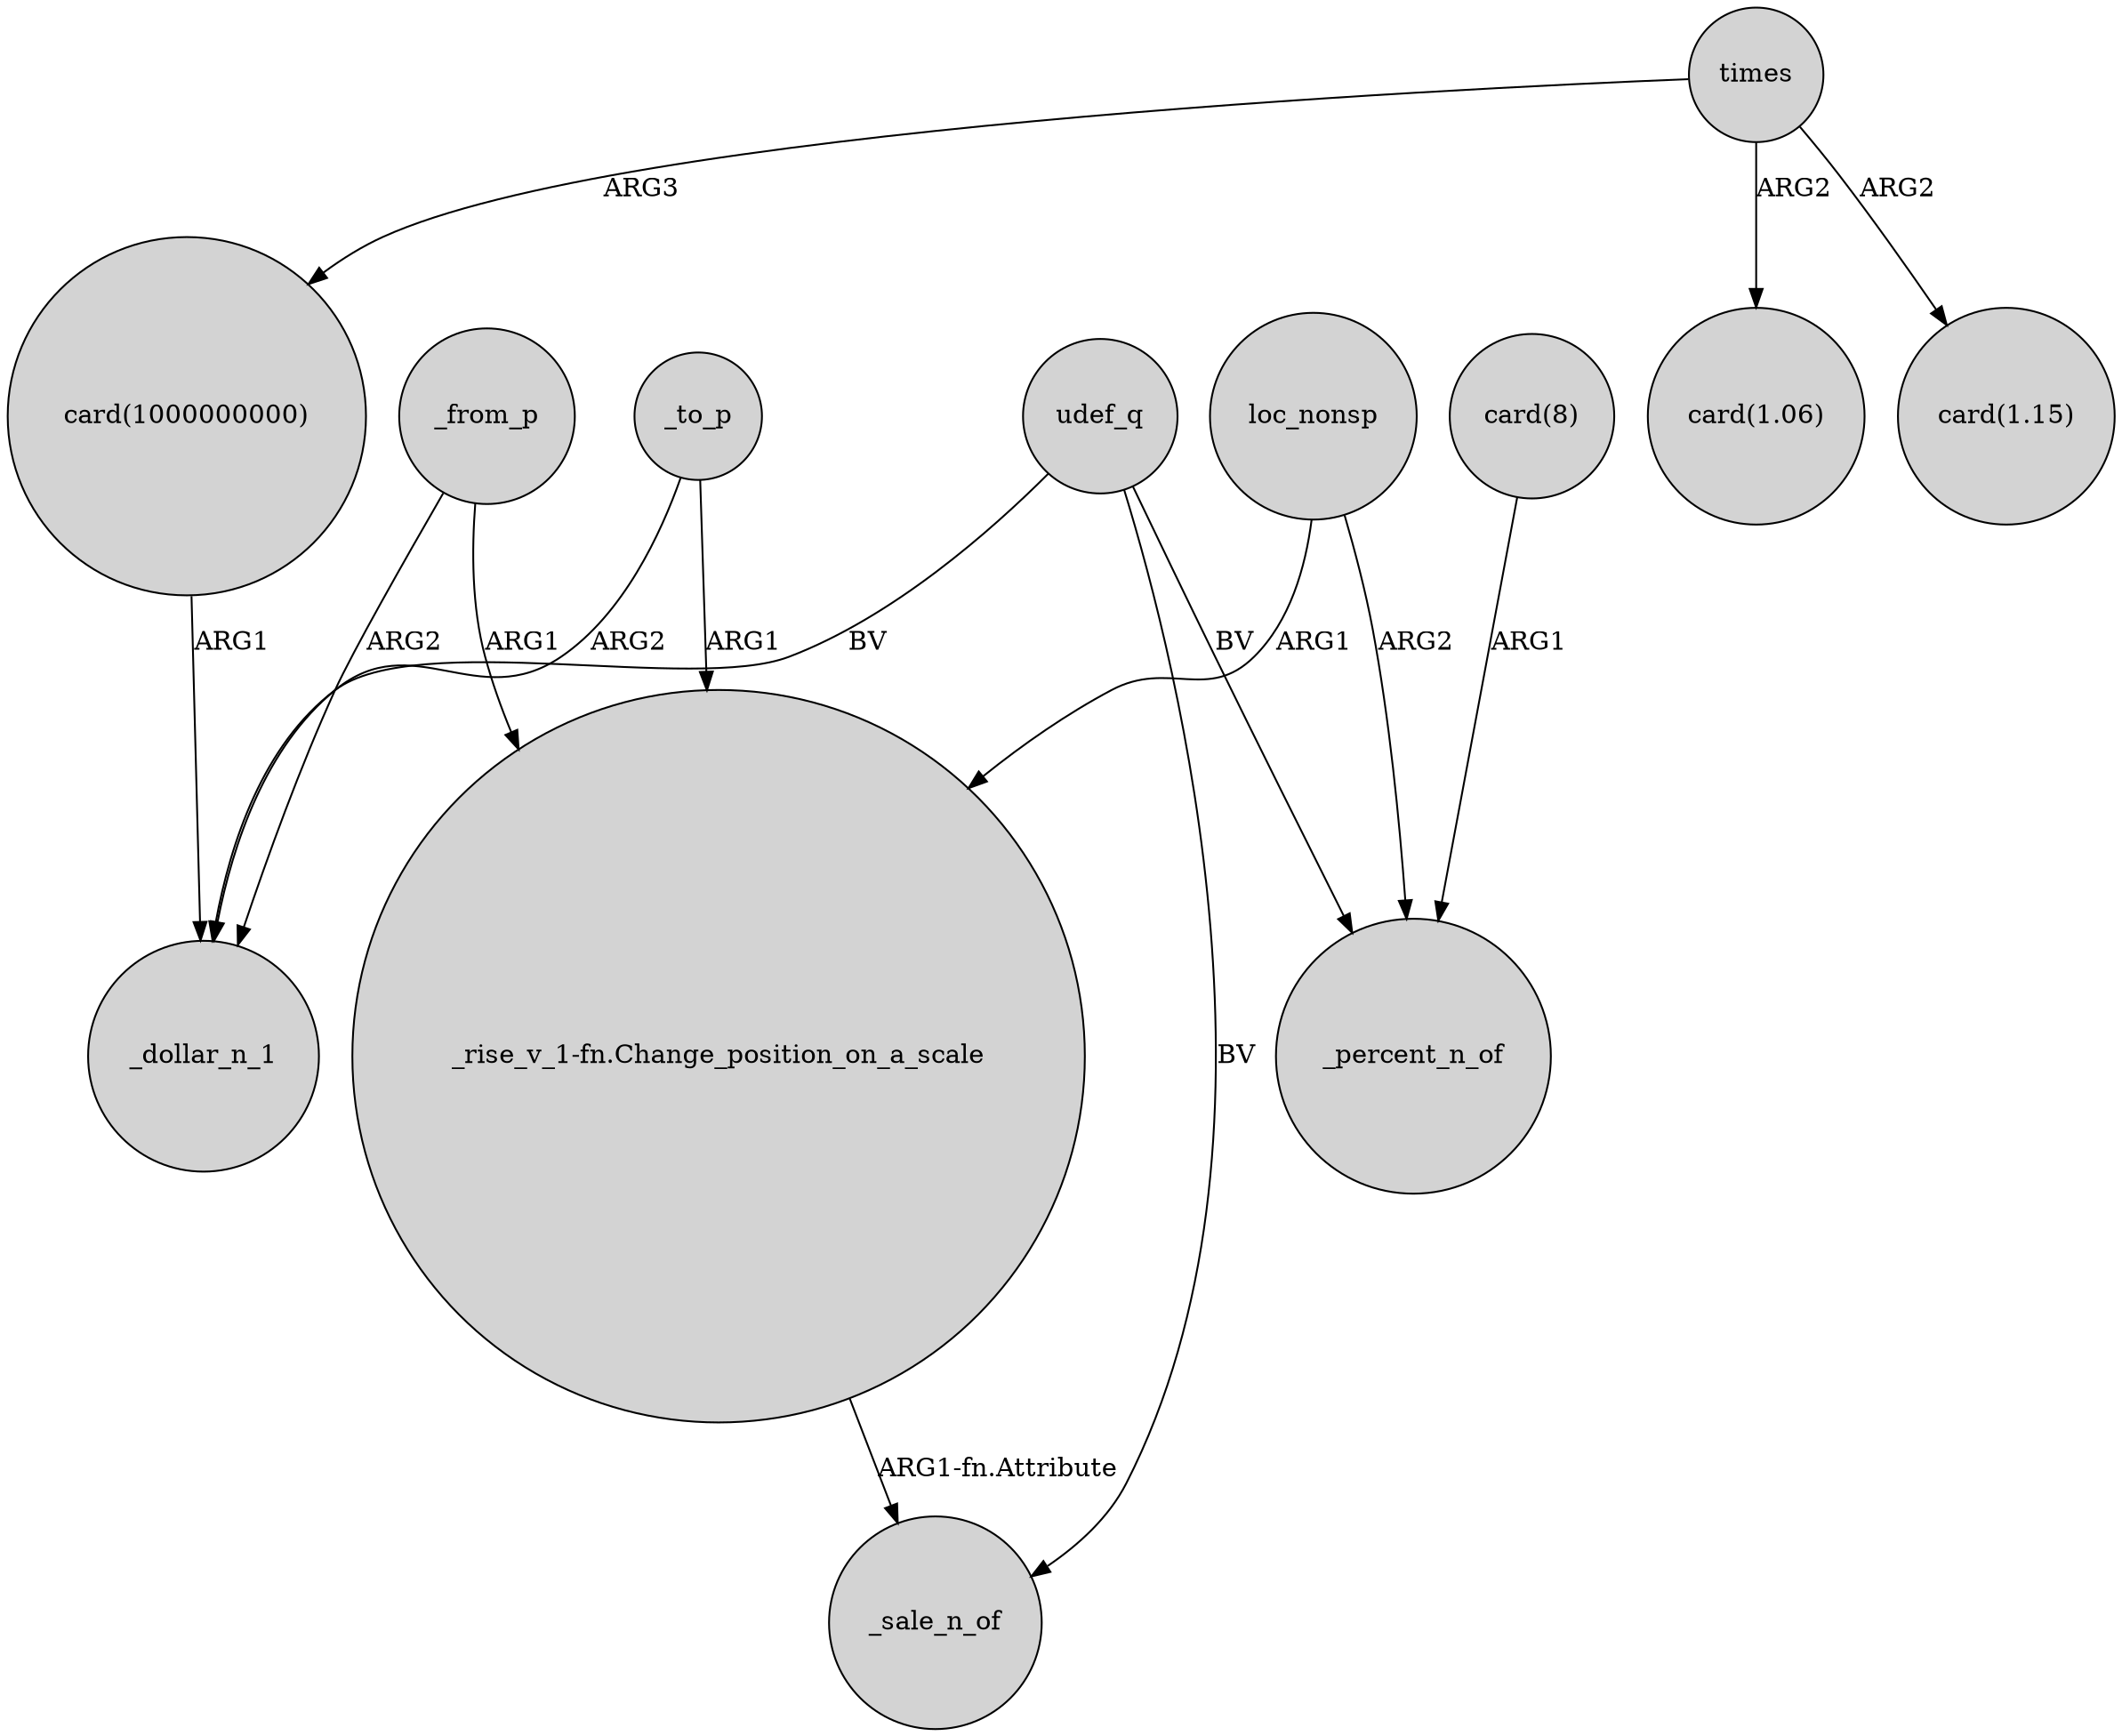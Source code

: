 digraph {
	node [shape=circle style=filled]
	"card(1000000000)" -> _dollar_n_1 [label=ARG1]
	"_rise_v_1-fn.Change_position_on_a_scale" -> _sale_n_of [label="ARG1-fn.Attribute"]
	udef_q -> _percent_n_of [label=BV]
	_from_p -> _dollar_n_1 [label=ARG2]
	udef_q -> _sale_n_of [label=BV]
	_to_p -> _dollar_n_1 [label=ARG2]
	"card(8)" -> _percent_n_of [label=ARG1]
	times -> "card(1.06)" [label=ARG2]
	times -> "card(1.15)" [label=ARG2]
	times -> "card(1000000000)" [label=ARG3]
	udef_q -> _dollar_n_1 [label=BV]
	_from_p -> "_rise_v_1-fn.Change_position_on_a_scale" [label=ARG1]
	_to_p -> "_rise_v_1-fn.Change_position_on_a_scale" [label=ARG1]
	loc_nonsp -> "_rise_v_1-fn.Change_position_on_a_scale" [label=ARG1]
	loc_nonsp -> _percent_n_of [label=ARG2]
}
